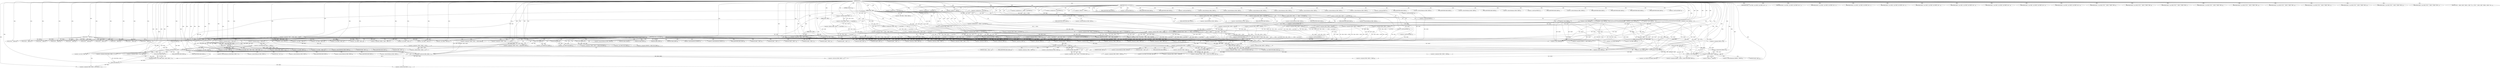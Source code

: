 digraph "FUN1" {  
"8" [label = <(METHOD,FUN1)<SUB>1</SUB>> ]
"541" [label = <(METHOD_RETURN,int)<SUB>1</SUB>> ]
"9" [label = <(PARAM,VAR1 *VAR2)<SUB>1</SUB>> ]
"10" [label = <(PARAM,VAR3 *VAR4)<SUB>1</SUB>> ]
"11" [label = <(PARAM,VAR5 *VAR6)<SUB>2</SUB>> ]
"14" [label = <(&lt;operator&gt;.assignment,*VAR8 = (VAR7 *)VAR2)<SUB>4</SUB>> ]
"20" [label = <(&lt;operator&gt;.assignment,VAR9 = ((VAR4-&gt;VAR10 - 1) / sizeof(VAR11) + 1) ...)<SUB>5</SUB>> ]
"36" [label = <(&lt;operator&gt;.assignment,*VAR12 = (VAR11 *)VAR4-&gt;VAR13)<SUB>6</SUB>> ]
"44" [label = <(&lt;operator&gt;.assignment,VAR14 = *VAR12++)<SUB>7</SUB>> ]
"52" [label = <(&lt;operator&gt;.assignment,*VAR17 = VAR4-&gt;VAR13 + VAR9)<SUB>10</SUB>> ]
"60" [label = <(FUN2,FUN2(&quot;&quot;, VAR19))<SUB>13</SUB>> ]
"63" [label = <(&lt;operator&gt;.assignment,VAR4-&gt;VAR20 = 0)<SUB>15</SUB>> ]
"220" [label = <(&lt;operator&gt;.assignment,*VAR6 = sizeof(VAR3) + VAR9 + VAR4-&gt;VAR26)<SUB>58</SUB>> ]
"539" [label = <(RETURN,return 0;,return 0;)<SUB>190</SUB>> ]
"69" [label = <(IDENTIFIER,VAR14,switch(VAR14))<SUB>17</SUB>> ]
"232" [label = <(&lt;operator&gt;.notEquals,VAR4-&gt;VAR20 != 0)<SUB>60</SUB>> ]
"241" [label = <(IDENTIFIER,VAR14,switch(VAR14))<SUB>63</SUB>> ]
"540" [label = <(LITERAL,0,return 0;)<SUB>190</SUB>> ]
"16" [label = <(&lt;operator&gt;.cast,(VAR7 *)VAR2)<SUB>4</SUB>> ]
"22" [label = <(&lt;operator&gt;.multiplication,((VAR4-&gt;VAR10 - 1) / sizeof(VAR11) + 1) * sizeo...)<SUB>5</SUB>> ]
"38" [label = <(&lt;operator&gt;.cast,(VAR11 *)VAR4-&gt;VAR13)<SUB>6</SUB>> ]
"54" [label = <(&lt;operator&gt;.addition,VAR4-&gt;VAR13 + VAR9)<SUB>10</SUB>> ]
"72" [label = <(IDENTIFIER,VAR21,{
 case VAR21:
 case VAR22:
 case VAR23:
 case ...)<SUB>18</SUB>> ]
"74" [label = <(IDENTIFIER,VAR22,{
 case VAR21:
 case VAR22:
 case VAR23:
 case ...)<SUB>19</SUB>> ]
"76" [label = <(IDENTIFIER,VAR23,{
 case VAR21:
 case VAR22:
 case VAR23:
 case ...)<SUB>20</SUB>> ]
"78" [label = <(IDENTIFIER,VAR24,{
 case VAR21:
 case VAR22:
 case VAR23:
 case ...)<SUB>21</SUB>> ]
"80" [label = <(IDENTIFIER,VAR25,{
 case VAR21:
 case VAR22:
 case VAR23:
 case ...)<SUB>22</SUB>> ]
"95" [label = <(&lt;operator&gt;.assignment,VAR4-&gt;VAR26 = sizeof(VAR27))<SUB>25</SUB>> ]
"103" [label = <(IDENTIFIER,VAR29,{
 case VAR21:
 case VAR22:
 case VAR23:
 case ...)<SUB>28</SUB>> ]
"120" [label = <(&lt;operator&gt;.assignment,VAR4-&gt;VAR26 = 2 * sizeof(VAR27))<SUB>31</SUB>> ]
"130" [label = <(IDENTIFIER,VAR30,{
 case VAR21:
 case VAR22:
 case VAR23:
 case ...)<SUB>33</SUB>> ]
"147" [label = <(&lt;operator&gt;.assignment,VAR4-&gt;VAR26 = 2 * sizeof(VAR11))<SUB>36</SUB>> ]
"157" [label = <(IDENTIFIER,VAR31,{
 case VAR21:
 case VAR22:
 case VAR23:
 case ...)<SUB>39</SUB>> ]
"172" [label = <(&lt;operator&gt;.assignment,VAR4-&gt;VAR26 = sizeof(VAR11))<SUB>42</SUB>> ]
"180" [label = <(IDENTIFIER,VAR32,{
 case VAR21:
 case VAR22:
 case VAR23:
 case ...)<SUB>45</SUB>> ]
"183" [label = <(IDENTIFIER,VAR33,{
 case VAR21:
 case VAR22:
 case VAR23:
 case ...)<SUB>48</SUB>> ]
"202" [label = <(&lt;operator&gt;.assignment,VAR4-&gt;VAR26 = (2 + VAR34) * sizeof(VAR35))<SUB>51</SUB>> ]
"214" [label = <(&lt;operator&gt;.assignment,VAR4-&gt;VAR20 = -VAR28)<SUB>55</SUB>> ]
"223" [label = <(&lt;operator&gt;.addition,sizeof(VAR3) + VAR9 + VAR4-&gt;VAR26)<SUB>58</SUB>> ]
"238" [label = <(RETURN,return 0;,return 0;)<SUB>61</SUB>> ]
"244" [label = <(IDENTIFIER,VAR21,{
 case VAR21:
	FUN2(&quot;&quot;, VAR19);
 *(VAR35 *)VAR...)<SUB>64</SUB>> ]
"245" [label = <(FUN2,FUN2(&quot;&quot;, VAR19))<SUB>65</SUB>> ]
"248" [label = <(&lt;operator&gt;.assignment,*(VAR35 *)VAR17 = (VAR35)VAR34)<SUB>66</SUB>> ]
"258" [label = <(IDENTIFIER,VAR29,{
 case VAR21:
	FUN2(&quot;&quot;, VAR19);
 *(VAR35 *)VAR...)<SUB>69</SUB>> ]
"259" [label = <(FUN2,FUN2(&quot;&quot;, VAR19))<SUB>70</SUB>> ]
"262" [label = <(&lt;operator&gt;.assignment,*(VAR27 *)VAR17 = -1500)<SUB>71</SUB>> ]
"269" [label = <(&lt;operator&gt;.assignment,*((VAR27 *)VAR17 + 1) = 1500)<SUB>72</SUB>> ]
"279" [label = <(IDENTIFIER,VAR24,{
 case VAR21:
	FUN2(&quot;&quot;, VAR19);
 *(VAR35 *)VAR...)<SUB>76</SUB>> ]
"280" [label = <(FUN2,FUN2(&quot;&quot;, VAR19))<SUB>77</SUB>> ]
"283" [label = <(&lt;operator&gt;.assignment,VAR15 = *VAR12)<SUB>78</SUB>> ]
"299" [label = <(&lt;operator&gt;.assignment,*(VAR27 *)VAR17 = (VAR27)FUN3(VAR8, VAR15))<SUB>94</SUB>> ]
"311" [label = <(IDENTIFIER,VAR31,{
 case VAR21:
	FUN2(&quot;&quot;, VAR19);
 *(VAR35 *)VAR...)<SUB>98</SUB>> ]
"312" [label = <(FUN2,FUN2(&quot;&quot;, VAR19))<SUB>99</SUB>> ]
"315" [label = <(&lt;operator&gt;.assignment,VAR15 = *VAR12)<SUB>100</SUB>> ]
"331" [label = <(&lt;operator&gt;.assignment,*(VAR11 *)VAR17 = FUN4(VAR8, VAR15))<SUB>119</SUB>> ]
"341" [label = <(IDENTIFIER,VAR30,{
 case VAR21:
	FUN2(&quot;&quot;, VAR19);
 *(VAR35 *)VAR...)<SUB>123</SUB>> ]
"342" [label = <(FUN2,FUN2(&quot;&quot;, VAR19))<SUB>124</SUB>> ]
"345" [label = <(&lt;operator&gt;.assignment,VAR15 = *VAR12)<SUB>125</SUB>> ]
"361" [label = <(FUN5,FUN5(VAR8, VAR15, (VAR5 *)VAR17,
 ((VAR5 *)VAR1...)<SUB>141</SUB>> ]
"374" [label = <(IDENTIFIER,VAR25,{
 case VAR21:
	FUN2(&quot;&quot;, VAR19);
 *(VAR35 *)VAR...)<SUB>145</SUB>> ]
"375" [label = <(FUN2,FUN2(&quot;&quot;, VAR19))<SUB>146</SUB>> ]
"378" [label = <(&lt;operator&gt;.assignment,VAR15 = *VAR12)<SUB>147</SUB>> ]
"382" [label = <(&lt;operator&gt;.assignment,*(VAR35 *)VAR17 = (VAR35)FUN6(VAR8, VAR15))<SUB>148</SUB>> ]
"394" [label = <(IDENTIFIER,VAR22,{
 case VAR21:
	FUN2(&quot;&quot;, VAR19);
 *(VAR35 *)VAR...)<SUB>151</SUB>> ]
"395" [label = <(FUN2,FUN2(&quot;&quot;, VAR19))<SUB>152</SUB>> ]
"398" [label = <(&lt;operator&gt;.assignment,*(VAR35 *)VAR17 = (VAR35)FUN7(VAR8))<SUB>153</SUB>> ]
"409" [label = <(IDENTIFIER,VAR23,{
 case VAR21:
	FUN2(&quot;&quot;, VAR19);
 *(VAR35 *)VAR...)<SUB>156</SUB>> ]
"410" [label = <(FUN2,FUN2(&quot;&quot;, VAR19))<SUB>157</SUB>> ]
"413" [label = <(&lt;operator&gt;.assignment,*(VAR35 *)VAR17 = (VAR35)FUN8(VAR8))<SUB>158</SUB>> ]
"424" [label = <(IDENTIFIER,VAR32,{
 case VAR21:
	FUN2(&quot;&quot;, VAR19);
 *(VAR35 *)VAR...)<SUB>161</SUB>> ]
"425" [label = <(FUN2,FUN2(&quot;&quot;, VAR19))<SUB>162</SUB>> ]
"428" [label = <(&lt;operator&gt;.assignment,VAR15 = *VAR12)<SUB>163</SUB>> ]
"432" [label = <(FUN2,FUN2(&quot;&quot;, VAR15))<SUB>164</SUB>> ]
"448" [label = <(&lt;operator&gt;.assignment,VAR16 = (char *)VAR17)<SUB>169</SUB>> ]
"453" [label = <(FUN9,FUN9(VAR16, FUN10(VAR8, VAR15), VAR4-&gt;VAR26 - 1))<SUB>170</SUB>> ]
"463" [label = <(&lt;operator&gt;.assignment,VAR16[VAR4-&gt;VAR26 - 1] = 0)<SUB>171</SUB>> ]
"472" [label = <(&lt;operator&gt;.assignment,VAR4-&gt;VAR26 = strlen(VAR16) + 1)<SUB>172</SUB>> ]
"482" [label = <(IDENTIFIER,VAR33,{
 case VAR21:
	FUN2(&quot;&quot;, VAR19);
 *(VAR35 *)VAR...)<SUB>175</SUB>> ]
"483" [label = <(BLOCK,{
	FUN2(&quot;&quot;, VAR19);
 VAR27 *VAR36 = (VAR27 *)VA...,{
	FUN2(&quot;&quot;, VAR19);
 VAR27 *VAR36 = (VAR27 *)VA...)<SUB>175</SUB>> ]
"532" [label = <(&lt;operator&gt;.assignment,VAR4-&gt;VAR20 = -VAR28)<SUB>186</SUB>> ]
"23" [label = <(&lt;operator&gt;.addition,(VAR4-&gt;VAR10 - 1) / sizeof(VAR11) + 1)<SUB>5</SUB>> ]
"33" [label = <(&lt;operator&gt;.sizeOf,sizeof(VAR11))<SUB>5</SUB>> ]
"47" [label = <(&lt;operator&gt;.postIncrement,VAR12++)<SUB>7</SUB>> ]
"82" [label = <(&lt;operator&gt;.lessThan,VAR4-&gt;VAR26 &lt; sizeof(VAR27))<SUB>23</SUB>> ]
"105" [label = <(&lt;operator&gt;.lessThan,VAR4-&gt;VAR26 &lt; 2 * sizeof(VAR27))<SUB>29</SUB>> ]
"132" [label = <(&lt;operator&gt;.lessThan,VAR4-&gt;VAR26 &lt; 2 * sizeof(VAR11))<SUB>34</SUB>> ]
"159" [label = <(&lt;operator&gt;.lessThan,VAR4-&gt;VAR26 &lt; sizeof(VAR11))<SUB>40</SUB>> ]
"185" [label = <(&lt;operator&gt;.lessThan,VAR4-&gt;VAR26 &lt; (2 + VAR34) * sizeof(VAR35))<SUB>49</SUB>> ]
"224" [label = <(&lt;operator&gt;.addition,sizeof(VAR3) + VAR9)<SUB>58</SUB>> ]
"239" [label = <(LITERAL,0,return 0;)<SUB>61</SUB>> ]
"288" [label = <(&lt;operator&gt;.greaterEqualsThan,VAR15 &gt;= VAR34)<SUB>80</SUB>> ]
"320" [label = <(&lt;operator&gt;.greaterEqualsThan,VAR15 &gt;= VAR34)<SUB>102</SUB>> ]
"350" [label = <(&lt;operator&gt;.greaterEqualsThan,VAR15 &gt;= VAR34)<SUB>127</SUB>> ]
"436" [label = <(&lt;operator&gt;.greaterEqualsThan,VAR15 &gt;= FUN8(VAR8))<SUB>165</SUB>> ]
"484" [label = <(FUN2,FUN2(&quot;&quot;, VAR19))<SUB>176</SUB>> ]
"488" [label = <(&lt;operator&gt;.assignment,*VAR36 = (VAR27 *)VAR17)<SUB>177</SUB>> ]
"493" [label = <(&lt;operator&gt;.assignment,VAR36[0] = (VAR27)FUN7(VAR8))<SUB>178</SUB>> ]
"501" [label = <(&lt;operator&gt;.assignment,VAR36[1] = (VAR27)VAR34)<SUB>179</SUB>> ]
"24" [label = <(&lt;operator&gt;.division,(VAR4-&gt;VAR10 - 1) / sizeof(VAR11))<SUB>5</SUB>> ]
"89" [label = <(&lt;operator&gt;.assignment,VAR4-&gt;VAR20 = -VAR28)<SUB>24</SUB>> ]
"99" [label = <(&lt;operator&gt;.sizeOf,sizeof(VAR27))<SUB>25</SUB>> ]
"114" [label = <(&lt;operator&gt;.assignment,VAR4-&gt;VAR20 = -VAR28)<SUB>30</SUB>> ]
"124" [label = <(&lt;operator&gt;.multiplication,2 * sizeof(VAR27))<SUB>31</SUB>> ]
"141" [label = <(&lt;operator&gt;.assignment,VAR4-&gt;VAR20 = -VAR28)<SUB>35</SUB>> ]
"151" [label = <(&lt;operator&gt;.multiplication,2 * sizeof(VAR11))<SUB>36</SUB>> ]
"166" [label = <(&lt;operator&gt;.assignment,VAR4-&gt;VAR20 = -VAR28)<SUB>41</SUB>> ]
"176" [label = <(&lt;operator&gt;.sizeOf,sizeof(VAR11))<SUB>42</SUB>> ]
"196" [label = <(&lt;operator&gt;.assignment,VAR4-&gt;VAR20 = -VAR28)<SUB>50</SUB>> ]
"206" [label = <(&lt;operator&gt;.multiplication,(2 + VAR34) * sizeof(VAR35))<SUB>51</SUB>> ]
"218" [label = <(&lt;operator&gt;.minus,-VAR28)<SUB>55</SUB>> ]
"225" [label = <(&lt;operator&gt;.sizeOf,sizeof(VAR3))<SUB>58</SUB>> ]
"253" [label = <(&lt;operator&gt;.cast,(VAR35)VAR34)<SUB>66</SUB>> ]
"267" [label = <(&lt;operator&gt;.minus,-1500)<SUB>71</SUB>> ]
"292" [label = <(&lt;operator&gt;.assignment,VAR4-&gt;VAR20 = -VAR28)<SUB>83</SUB>> ]
"304" [label = <(&lt;operator&gt;.cast,(VAR27)FUN3(VAR8, VAR15))<SUB>94</SUB>> ]
"324" [label = <(&lt;operator&gt;.assignment,VAR4-&gt;VAR20 = -VAR28)<SUB>104</SUB>> ]
"336" [label = <(FUN4,FUN4(VAR8, VAR15))<SUB>119</SUB>> ]
"354" [label = <(&lt;operator&gt;.assignment,VAR4-&gt;VAR20 = -VAR28)<SUB>130</SUB>> ]
"364" [label = <(&lt;operator&gt;.cast,(VAR5 *)VAR17)<SUB>141</SUB>> ]
"367" [label = <(&lt;operator&gt;.addition,(VAR5 *)VAR17 + 1)<SUB>142</SUB>> ]
"387" [label = <(&lt;operator&gt;.cast,(VAR35)FUN6(VAR8, VAR15))<SUB>148</SUB>> ]
"403" [label = <(&lt;operator&gt;.cast,(VAR35)FUN7(VAR8))<SUB>153</SUB>> ]
"418" [label = <(&lt;operator&gt;.cast,(VAR35)FUN8(VAR8))<SUB>158</SUB>> ]
"441" [label = <(&lt;operator&gt;.assignment,VAR4-&gt;VAR20 = -VAR28)<SUB>166</SUB>> ]
"450" [label = <(&lt;operator&gt;.cast,(char *)VAR17)<SUB>169</SUB>> ]
"455" [label = <(FUN10,FUN10(VAR8, VAR15))<SUB>170</SUB>> ]
"458" [label = <(&lt;operator&gt;.subtraction,VAR4-&gt;VAR26 - 1)<SUB>170</SUB>> ]
"476" [label = <(&lt;operator&gt;.addition,strlen(VAR16) + 1)<SUB>172</SUB>> ]
"513" [label = <(&lt;operator&gt;.lessThan,VAR18 &lt; VAR34)<SUB>180</SUB>> ]
"516" [label = <(&lt;operator&gt;.postIncrement,VAR18++)<SUB>180</SUB>> ]
"536" [label = <(&lt;operator&gt;.minus,-VAR28)<SUB>186</SUB>> ]
"25" [label = <(&lt;operator&gt;.subtraction,VAR4-&gt;VAR10 - 1)<SUB>5</SUB>> ]
"109" [label = <(&lt;operator&gt;.multiplication,2 * sizeof(VAR27))<SUB>29</SUB>> ]
"126" [label = <(&lt;operator&gt;.sizeOf,sizeof(VAR27))<SUB>31</SUB>> ]
"136" [label = <(&lt;operator&gt;.multiplication,2 * sizeof(VAR11))<SUB>34</SUB>> ]
"153" [label = <(&lt;operator&gt;.sizeOf,sizeof(VAR11))<SUB>36</SUB>> ]
"189" [label = <(&lt;operator&gt;.multiplication,(2 + VAR34) * sizeof(VAR35))<SUB>49</SUB>> ]
"207" [label = <(&lt;operator&gt;.addition,2 + VAR34)<SUB>51</SUB>> ]
"210" [label = <(&lt;operator&gt;.sizeOf,sizeof(VAR35))<SUB>51</SUB>> ]
"250" [label = <(&lt;operator&gt;.cast,(VAR35 *)VAR17)<SUB>66</SUB>> ]
"264" [label = <(&lt;operator&gt;.cast,(VAR27 *)VAR17)<SUB>71</SUB>> ]
"271" [label = <(&lt;operator&gt;.addition,(VAR27 *)VAR17 + 1)<SUB>72</SUB>> ]
"301" [label = <(&lt;operator&gt;.cast,(VAR27 *)VAR17)<SUB>94</SUB>> ]
"306" [label = <(FUN3,FUN3(VAR8, VAR15))<SUB>94</SUB>> ]
"333" [label = <(&lt;operator&gt;.cast,(VAR11 *)VAR17)<SUB>119</SUB>> ]
"368" [label = <(&lt;operator&gt;.cast,(VAR5 *)VAR17)<SUB>142</SUB>> ]
"384" [label = <(&lt;operator&gt;.cast,(VAR35 *)VAR17)<SUB>148</SUB>> ]
"389" [label = <(FUN6,FUN6(VAR8, VAR15))<SUB>148</SUB>> ]
"400" [label = <(&lt;operator&gt;.cast,(VAR35 *)VAR17)<SUB>153</SUB>> ]
"405" [label = <(FUN7,FUN7(VAR8))<SUB>153</SUB>> ]
"415" [label = <(&lt;operator&gt;.cast,(VAR35 *)VAR17)<SUB>158</SUB>> ]
"420" [label = <(FUN8,FUN8(VAR8))<SUB>158</SUB>> ]
"438" [label = <(FUN8,FUN8(VAR8))<SUB>165</SUB>> ]
"466" [label = <(&lt;operator&gt;.subtraction,VAR4-&gt;VAR26 - 1)<SUB>171</SUB>> ]
"477" [label = <(strlen,strlen(VAR16))<SUB>172</SUB>> ]
"490" [label = <(&lt;operator&gt;.cast,(VAR27 *)VAR17)<SUB>177</SUB>> ]
"497" [label = <(&lt;operator&gt;.cast,(VAR27)FUN7(VAR8))<SUB>178</SUB>> ]
"505" [label = <(&lt;operator&gt;.cast,(VAR27)VAR34)<SUB>179</SUB>> ]
"510" [label = <(&lt;operator&gt;.assignment,VAR18 = 0)<SUB>180</SUB>> ]
"519" [label = <(&lt;operator&gt;.assignment,VAR36[2 + VAR18] = (VAR27)FUN3(VAR8, VAR18))<SUB>181</SUB>> ]
"93" [label = <(&lt;operator&gt;.minus,-VAR28)<SUB>24</SUB>> ]
"118" [label = <(&lt;operator&gt;.minus,-VAR28)<SUB>30</SUB>> ]
"145" [label = <(&lt;operator&gt;.minus,-VAR28)<SUB>35</SUB>> ]
"170" [label = <(&lt;operator&gt;.minus,-VAR28)<SUB>41</SUB>> ]
"190" [label = <(&lt;operator&gt;.addition,2 + VAR34)<SUB>49</SUB>> ]
"200" [label = <(&lt;operator&gt;.minus,-VAR28)<SUB>50</SUB>> ]
"272" [label = <(&lt;operator&gt;.cast,(VAR27 *)VAR17)<SUB>72</SUB>> ]
"296" [label = <(&lt;operator&gt;.minus,-VAR28)<SUB>83</SUB>> ]
"328" [label = <(&lt;operator&gt;.minus,-VAR28)<SUB>104</SUB>> ]
"358" [label = <(&lt;operator&gt;.minus,-VAR28)<SUB>130</SUB>> ]
"445" [label = <(&lt;operator&gt;.minus,-VAR28)<SUB>166</SUB>> ]
"499" [label = <(FUN7,FUN7(VAR8))<SUB>178</SUB>> ]
"525" [label = <(&lt;operator&gt;.cast,(VAR27)FUN3(VAR8, VAR18))<SUB>181</SUB>> ]
"522" [label = <(&lt;operator&gt;.addition,2 + VAR18)<SUB>181</SUB>> ]
"527" [label = <(FUN3,FUN3(VAR8, VAR18))<SUB>181</SUB>> ]
"96" [label = <(&lt;operator&gt;.indirectFieldAccess,VAR4-&gt;VAR26)<SUB>25</SUB>> ]
"121" [label = <(&lt;operator&gt;.indirectFieldAccess,VAR4-&gt;VAR26)<SUB>31</SUB>> ]
"148" [label = <(&lt;operator&gt;.indirectFieldAccess,VAR4-&gt;VAR26)<SUB>36</SUB>> ]
"173" [label = <(&lt;operator&gt;.indirectFieldAccess,VAR4-&gt;VAR26)<SUB>42</SUB>> ]
"203" [label = <(&lt;operator&gt;.indirectFieldAccess,VAR4-&gt;VAR26)<SUB>51</SUB>> ]
"215" [label = <(&lt;operator&gt;.indirectFieldAccess,VAR4-&gt;VAR20)<SUB>55</SUB>> ]
"249" [label = <(&lt;operator&gt;.indirection,*(VAR35 *)VAR17)<SUB>66</SUB>> ]
"263" [label = <(&lt;operator&gt;.indirection,*(VAR27 *)VAR17)<SUB>71</SUB>> ]
"270" [label = <(&lt;operator&gt;.indirection,*((VAR27 *)VAR17 + 1))<SUB>72</SUB>> ]
"285" [label = <(&lt;operator&gt;.indirection,*VAR12)<SUB>78</SUB>> ]
"300" [label = <(&lt;operator&gt;.indirection,*(VAR27 *)VAR17)<SUB>94</SUB>> ]
"317" [label = <(&lt;operator&gt;.indirection,*VAR12)<SUB>100</SUB>> ]
"332" [label = <(&lt;operator&gt;.indirection,*(VAR11 *)VAR17)<SUB>119</SUB>> ]
"347" [label = <(&lt;operator&gt;.indirection,*VAR12)<SUB>125</SUB>> ]
"380" [label = <(&lt;operator&gt;.indirection,*VAR12)<SUB>147</SUB>> ]
"383" [label = <(&lt;operator&gt;.indirection,*(VAR35 *)VAR17)<SUB>148</SUB>> ]
"399" [label = <(&lt;operator&gt;.indirection,*(VAR35 *)VAR17)<SUB>153</SUB>> ]
"414" [label = <(&lt;operator&gt;.indirection,*(VAR35 *)VAR17)<SUB>158</SUB>> ]
"430" [label = <(&lt;operator&gt;.indirection,*VAR12)<SUB>163</SUB>> ]
"464" [label = <(&lt;operator&gt;.indirectIndexAccess,VAR16[VAR4-&gt;VAR26 - 1])<SUB>171</SUB>> ]
"473" [label = <(&lt;operator&gt;.indirectFieldAccess,VAR4-&gt;VAR26)<SUB>172</SUB>> ]
"533" [label = <(&lt;operator&gt;.indirectFieldAccess,VAR4-&gt;VAR20)<SUB>186</SUB>> ]
"83" [label = <(&lt;operator&gt;.indirectFieldAccess,VAR4-&gt;VAR26)<SUB>23</SUB>> ]
"86" [label = <(&lt;operator&gt;.sizeOf,sizeof(VAR27))<SUB>23</SUB>> ]
"98" [label = <(FIELD_IDENTIFIER,VAR26,VAR26)<SUB>25</SUB>> ]
"106" [label = <(&lt;operator&gt;.indirectFieldAccess,VAR4-&gt;VAR26)<SUB>29</SUB>> ]
"123" [label = <(FIELD_IDENTIFIER,VAR26,VAR26)<SUB>31</SUB>> ]
"133" [label = <(&lt;operator&gt;.indirectFieldAccess,VAR4-&gt;VAR26)<SUB>34</SUB>> ]
"150" [label = <(FIELD_IDENTIFIER,VAR26,VAR26)<SUB>36</SUB>> ]
"160" [label = <(&lt;operator&gt;.indirectFieldAccess,VAR4-&gt;VAR26)<SUB>40</SUB>> ]
"163" [label = <(&lt;operator&gt;.sizeOf,sizeof(VAR11))<SUB>40</SUB>> ]
"175" [label = <(FIELD_IDENTIFIER,VAR26,VAR26)<SUB>42</SUB>> ]
"186" [label = <(&lt;operator&gt;.indirectFieldAccess,VAR4-&gt;VAR26)<SUB>49</SUB>> ]
"205" [label = <(FIELD_IDENTIFIER,VAR26,VAR26)<SUB>51</SUB>> ]
"217" [label = <(FIELD_IDENTIFIER,VAR20,VAR20)<SUB>55</SUB>> ]
"254" [label = <(UNKNOWN,VAR35,VAR35)<SUB>66</SUB>> ]
"305" [label = <(UNKNOWN,VAR27,VAR27)<SUB>94</SUB>> ]
"365" [label = <(UNKNOWN,VAR5 *,VAR5 *)<SUB>141</SUB>> ]
"388" [label = <(UNKNOWN,VAR35,VAR35)<SUB>148</SUB>> ]
"404" [label = <(UNKNOWN,VAR35,VAR35)<SUB>153</SUB>> ]
"419" [label = <(UNKNOWN,VAR35,VAR35)<SUB>158</SUB>> ]
"451" [label = <(UNKNOWN,char *,char *)<SUB>169</SUB>> ]
"459" [label = <(&lt;operator&gt;.indirectFieldAccess,VAR4-&gt;VAR26)<SUB>170</SUB>> ]
"475" [label = <(FIELD_IDENTIFIER,VAR26,VAR26)<SUB>172</SUB>> ]
"494" [label = <(&lt;operator&gt;.indirectIndexAccess,VAR36[0])<SUB>178</SUB>> ]
"502" [label = <(&lt;operator&gt;.indirectIndexAccess,VAR36[1])<SUB>179</SUB>> ]
"535" [label = <(FIELD_IDENTIFIER,VAR20,VAR20)<SUB>186</SUB>> ]
"85" [label = <(FIELD_IDENTIFIER,VAR26,VAR26)<SUB>23</SUB>> ]
"90" [label = <(&lt;operator&gt;.indirectFieldAccess,VAR4-&gt;VAR20)<SUB>24</SUB>> ]
"108" [label = <(FIELD_IDENTIFIER,VAR26,VAR26)<SUB>29</SUB>> ]
"111" [label = <(&lt;operator&gt;.sizeOf,sizeof(VAR27))<SUB>29</SUB>> ]
"115" [label = <(&lt;operator&gt;.indirectFieldAccess,VAR4-&gt;VAR20)<SUB>30</SUB>> ]
"135" [label = <(FIELD_IDENTIFIER,VAR26,VAR26)<SUB>34</SUB>> ]
"138" [label = <(&lt;operator&gt;.sizeOf,sizeof(VAR11))<SUB>34</SUB>> ]
"142" [label = <(&lt;operator&gt;.indirectFieldAccess,VAR4-&gt;VAR20)<SUB>35</SUB>> ]
"162" [label = <(FIELD_IDENTIFIER,VAR26,VAR26)<SUB>40</SUB>> ]
"167" [label = <(&lt;operator&gt;.indirectFieldAccess,VAR4-&gt;VAR20)<SUB>41</SUB>> ]
"188" [label = <(FIELD_IDENTIFIER,VAR26,VAR26)<SUB>49</SUB>> ]
"193" [label = <(&lt;operator&gt;.sizeOf,sizeof(VAR35))<SUB>49</SUB>> ]
"197" [label = <(&lt;operator&gt;.indirectFieldAccess,VAR4-&gt;VAR20)<SUB>50</SUB>> ]
"251" [label = <(UNKNOWN,VAR35 *,VAR35 *)<SUB>66</SUB>> ]
"265" [label = <(UNKNOWN,VAR27 *,VAR27 *)<SUB>71</SUB>> ]
"293" [label = <(&lt;operator&gt;.indirectFieldAccess,VAR4-&gt;VAR20)<SUB>83</SUB>> ]
"302" [label = <(UNKNOWN,VAR27 *,VAR27 *)<SUB>94</SUB>> ]
"325" [label = <(&lt;operator&gt;.indirectFieldAccess,VAR4-&gt;VAR20)<SUB>104</SUB>> ]
"334" [label = <(UNKNOWN,VAR11 *,VAR11 *)<SUB>119</SUB>> ]
"355" [label = <(&lt;operator&gt;.indirectFieldAccess,VAR4-&gt;VAR20)<SUB>130</SUB>> ]
"369" [label = <(UNKNOWN,VAR5 *,VAR5 *)<SUB>142</SUB>> ]
"385" [label = <(UNKNOWN,VAR35 *,VAR35 *)<SUB>148</SUB>> ]
"401" [label = <(UNKNOWN,VAR35 *,VAR35 *)<SUB>153</SUB>> ]
"416" [label = <(UNKNOWN,VAR35 *,VAR35 *)<SUB>158</SUB>> ]
"442" [label = <(&lt;operator&gt;.indirectFieldAccess,VAR4-&gt;VAR20)<SUB>166</SUB>> ]
"461" [label = <(FIELD_IDENTIFIER,VAR26,VAR26)<SUB>170</SUB>> ]
"467" [label = <(&lt;operator&gt;.indirectFieldAccess,VAR4-&gt;VAR26)<SUB>171</SUB>> ]
"491" [label = <(UNKNOWN,VAR27 *,VAR27 *)<SUB>177</SUB>> ]
"498" [label = <(UNKNOWN,VAR27,VAR27)<SUB>178</SUB>> ]
"506" [label = <(UNKNOWN,VAR27,VAR27)<SUB>179</SUB>> ]
"92" [label = <(FIELD_IDENTIFIER,VAR20,VAR20)<SUB>24</SUB>> ]
"117" [label = <(FIELD_IDENTIFIER,VAR20,VAR20)<SUB>30</SUB>> ]
"144" [label = <(FIELD_IDENTIFIER,VAR20,VAR20)<SUB>35</SUB>> ]
"169" [label = <(FIELD_IDENTIFIER,VAR20,VAR20)<SUB>41</SUB>> ]
"199" [label = <(FIELD_IDENTIFIER,VAR20,VAR20)<SUB>50</SUB>> ]
"273" [label = <(UNKNOWN,VAR27 *,VAR27 *)<SUB>72</SUB>> ]
"295" [label = <(FIELD_IDENTIFIER,VAR20,VAR20)<SUB>83</SUB>> ]
"327" [label = <(FIELD_IDENTIFIER,VAR20,VAR20)<SUB>104</SUB>> ]
"357" [label = <(FIELD_IDENTIFIER,VAR20,VAR20)<SUB>130</SUB>> ]
"444" [label = <(FIELD_IDENTIFIER,VAR20,VAR20)<SUB>166</SUB>> ]
"469" [label = <(FIELD_IDENTIFIER,VAR26,VAR26)<SUB>171</SUB>> ]
"520" [label = <(&lt;operator&gt;.indirectIndexAccess,VAR36[2 + VAR18])<SUB>181</SUB>> ]
"526" [label = <(UNKNOWN,VAR27,VAR27)<SUB>181</SUB>> ]
  "539" -> "541"  [ label = "DDG: &lt;RET&gt;"] 
  "238" -> "541"  [ label = "DDG: &lt;RET&gt;"] 
  "10" -> "541"  [ label = "DDG: VAR4"] 
  "11" -> "541"  [ label = "DDG: VAR6"] 
  "14" -> "541"  [ label = "DDG: VAR8"] 
  "16" -> "541"  [ label = "DDG: VAR2"] 
  "14" -> "541"  [ label = "DDG: (VAR7 *)VAR2"] 
  "14" -> "541"  [ label = "DDG: *VAR8 = (VAR7 *)VAR2"] 
  "25" -> "541"  [ label = "DDG: VAR4-&gt;VAR10"] 
  "24" -> "541"  [ label = "DDG: VAR4-&gt;VAR10 - 1"] 
  "23" -> "541"  [ label = "DDG: (VAR4-&gt;VAR10 - 1) / sizeof(VAR11)"] 
  "22" -> "541"  [ label = "DDG: (VAR4-&gt;VAR10 - 1) / sizeof(VAR11) + 1"] 
  "33" -> "541"  [ label = "DDG: VAR11"] 
  "20" -> "541"  [ label = "DDG: ((VAR4-&gt;VAR10 - 1) / sizeof(VAR11) + 1) * sizeof(VAR11)"] 
  "20" -> "541"  [ label = "DDG: VAR9 = ((VAR4-&gt;VAR10 - 1) / sizeof(VAR11) + 1) * sizeof(VAR11)"] 
  "36" -> "541"  [ label = "DDG: (VAR11 *)VAR4-&gt;VAR13"] 
  "36" -> "541"  [ label = "DDG: *VAR12 = (VAR11 *)VAR4-&gt;VAR13"] 
  "44" -> "541"  [ label = "DDG: VAR14"] 
  "47" -> "541"  [ label = "DDG: VAR12"] 
  "44" -> "541"  [ label = "DDG: *VAR12++"] 
  "44" -> "541"  [ label = "DDG: VAR14 = *VAR12++"] 
  "52" -> "541"  [ label = "DDG: VAR17"] 
  "54" -> "541"  [ label = "DDG: VAR4-&gt;VAR13"] 
  "52" -> "541"  [ label = "DDG: VAR4-&gt;VAR13 + VAR9"] 
  "52" -> "541"  [ label = "DDG: *VAR17 = VAR4-&gt;VAR13 + VAR9"] 
  "60" -> "541"  [ label = "DDG: VAR19"] 
  "60" -> "541"  [ label = "DDG: FUN2(&quot;&quot;, VAR19)"] 
  "63" -> "541"  [ label = "DDG: VAR4-&gt;VAR20 = 0"] 
  "218" -> "541"  [ label = "DDG: VAR28"] 
  "214" -> "541"  [ label = "DDG: -VAR28"] 
  "214" -> "541"  [ label = "DDG: VAR4-&gt;VAR20 = -VAR28"] 
  "185" -> "541"  [ label = "DDG: VAR4-&gt;VAR26 &lt; (2 + VAR34) * sizeof(VAR35)"] 
  "200" -> "541"  [ label = "DDG: VAR28"] 
  "196" -> "541"  [ label = "DDG: -VAR28"] 
  "196" -> "541"  [ label = "DDG: VAR4-&gt;VAR20 = -VAR28"] 
  "207" -> "541"  [ label = "DDG: VAR34"] 
  "206" -> "541"  [ label = "DDG: 2 + VAR34"] 
  "210" -> "541"  [ label = "DDG: VAR35"] 
  "202" -> "541"  [ label = "DDG: (2 + VAR34) * sizeof(VAR35)"] 
  "202" -> "541"  [ label = "DDG: VAR4-&gt;VAR26 = (2 + VAR34) * sizeof(VAR35)"] 
  "159" -> "541"  [ label = "DDG: VAR4-&gt;VAR26 &lt; sizeof(VAR11)"] 
  "170" -> "541"  [ label = "DDG: VAR28"] 
  "166" -> "541"  [ label = "DDG: -VAR28"] 
  "166" -> "541"  [ label = "DDG: VAR4-&gt;VAR20 = -VAR28"] 
  "176" -> "541"  [ label = "DDG: VAR11"] 
  "172" -> "541"  [ label = "DDG: VAR4-&gt;VAR26 = sizeof(VAR11)"] 
  "132" -> "541"  [ label = "DDG: VAR4-&gt;VAR26 &lt; 2 * sizeof(VAR11)"] 
  "145" -> "541"  [ label = "DDG: VAR28"] 
  "141" -> "541"  [ label = "DDG: -VAR28"] 
  "141" -> "541"  [ label = "DDG: VAR4-&gt;VAR20 = -VAR28"] 
  "153" -> "541"  [ label = "DDG: VAR11"] 
  "147" -> "541"  [ label = "DDG: 2 * sizeof(VAR11)"] 
  "147" -> "541"  [ label = "DDG: VAR4-&gt;VAR26 = 2 * sizeof(VAR11)"] 
  "105" -> "541"  [ label = "DDG: VAR4-&gt;VAR26 &lt; 2 * sizeof(VAR27)"] 
  "118" -> "541"  [ label = "DDG: VAR28"] 
  "114" -> "541"  [ label = "DDG: -VAR28"] 
  "114" -> "541"  [ label = "DDG: VAR4-&gt;VAR20 = -VAR28"] 
  "126" -> "541"  [ label = "DDG: VAR27"] 
  "120" -> "541"  [ label = "DDG: 2 * sizeof(VAR27)"] 
  "120" -> "541"  [ label = "DDG: VAR4-&gt;VAR26 = 2 * sizeof(VAR27)"] 
  "82" -> "541"  [ label = "DDG: VAR4-&gt;VAR26 &lt; sizeof(VAR27)"] 
  "93" -> "541"  [ label = "DDG: VAR28"] 
  "89" -> "541"  [ label = "DDG: -VAR28"] 
  "89" -> "541"  [ label = "DDG: VAR4-&gt;VAR20 = -VAR28"] 
  "99" -> "541"  [ label = "DDG: VAR27"] 
  "95" -> "541"  [ label = "DDG: VAR4-&gt;VAR26 = sizeof(VAR27)"] 
  "220" -> "541"  [ label = "DDG: *VAR6"] 
  "224" -> "541"  [ label = "DDG: VAR9"] 
  "223" -> "541"  [ label = "DDG: sizeof(VAR3) + VAR9"] 
  "223" -> "541"  [ label = "DDG: VAR4-&gt;VAR26"] 
  "220" -> "541"  [ label = "DDG: sizeof(VAR3) + VAR9 + VAR4-&gt;VAR26"] 
  "220" -> "541"  [ label = "DDG: *VAR6 = sizeof(VAR3) + VAR9 + VAR4-&gt;VAR26"] 
  "232" -> "541"  [ label = "DDG: VAR4-&gt;VAR20"] 
  "232" -> "541"  [ label = "DDG: VAR4-&gt;VAR20 != 0"] 
  "225" -> "541"  [ label = "DDG: VAR3"] 
  "8" -> "9"  [ label = "DDG: "] 
  "8" -> "10"  [ label = "DDG: "] 
  "8" -> "11"  [ label = "DDG: "] 
  "9" -> "14"  [ label = "DDG: VAR2"] 
  "8" -> "14"  [ label = "DDG: "] 
  "22" -> "20"  [ label = "DDG: (VAR4-&gt;VAR10 - 1) / sizeof(VAR11) + 1"] 
  "10" -> "36"  [ label = "DDG: VAR4"] 
  "10" -> "52"  [ label = "DDG: VAR4"] 
  "20" -> "52"  [ label = "DDG: VAR9"] 
  "8" -> "52"  [ label = "DDG: "] 
  "8" -> "63"  [ label = "DDG: "] 
  "8" -> "220"  [ label = "DDG: "] 
  "20" -> "220"  [ label = "DDG: VAR9"] 
  "10" -> "220"  [ label = "DDG: VAR4"] 
  "202" -> "220"  [ label = "DDG: VAR4-&gt;VAR26"] 
  "172" -> "220"  [ label = "DDG: VAR4-&gt;VAR26"] 
  "147" -> "220"  [ label = "DDG: VAR4-&gt;VAR26"] 
  "120" -> "220"  [ label = "DDG: VAR4-&gt;VAR26"] 
  "95" -> "220"  [ label = "DDG: VAR4-&gt;VAR26"] 
  "540" -> "539"  [ label = "DDG: 0"] 
  "8" -> "539"  [ label = "DDG: "] 
  "8" -> "60"  [ label = "DDG: "] 
  "8" -> "69"  [ label = "DDG: "] 
  "8" -> "241"  [ label = "DDG: "] 
  "8" -> "540"  [ label = "DDG: "] 
  "9" -> "16"  [ label = "DDG: VAR2"] 
  "8" -> "16"  [ label = "DDG: "] 
  "24" -> "22"  [ label = "DDG: VAR4-&gt;VAR10 - 1"] 
  "8" -> "22"  [ label = "DDG: "] 
  "10" -> "38"  [ label = "DDG: VAR4"] 
  "10" -> "54"  [ label = "DDG: VAR4"] 
  "20" -> "54"  [ label = "DDG: VAR9"] 
  "8" -> "54"  [ label = "DDG: "] 
  "8" -> "72"  [ label = "DDG: "] 
  "8" -> "74"  [ label = "DDG: "] 
  "8" -> "76"  [ label = "DDG: "] 
  "8" -> "78"  [ label = "DDG: "] 
  "8" -> "80"  [ label = "DDG: "] 
  "8" -> "103"  [ label = "DDG: "] 
  "124" -> "120"  [ label = "DDG: 2"] 
  "8" -> "130"  [ label = "DDG: "] 
  "151" -> "147"  [ label = "DDG: 2"] 
  "8" -> "157"  [ label = "DDG: "] 
  "8" -> "180"  [ label = "DDG: "] 
  "8" -> "183"  [ label = "DDG: "] 
  "206" -> "202"  [ label = "DDG: 2 + VAR34"] 
  "218" -> "214"  [ label = "DDG: VAR28"] 
  "8" -> "223"  [ label = "DDG: "] 
  "20" -> "223"  [ label = "DDG: VAR9"] 
  "10" -> "223"  [ label = "DDG: VAR4"] 
  "202" -> "223"  [ label = "DDG: VAR4-&gt;VAR26"] 
  "172" -> "223"  [ label = "DDG: VAR4-&gt;VAR26"] 
  "147" -> "223"  [ label = "DDG: VAR4-&gt;VAR26"] 
  "120" -> "223"  [ label = "DDG: VAR4-&gt;VAR26"] 
  "95" -> "223"  [ label = "DDG: VAR4-&gt;VAR26"] 
  "10" -> "232"  [ label = "DDG: VAR4"] 
  "63" -> "232"  [ label = "DDG: VAR4-&gt;VAR20"] 
  "214" -> "232"  [ label = "DDG: VAR4-&gt;VAR20"] 
  "196" -> "232"  [ label = "DDG: VAR4-&gt;VAR20"] 
  "166" -> "232"  [ label = "DDG: VAR4-&gt;VAR20"] 
  "141" -> "232"  [ label = "DDG: VAR4-&gt;VAR20"] 
  "114" -> "232"  [ label = "DDG: VAR4-&gt;VAR20"] 
  "89" -> "232"  [ label = "DDG: VAR4-&gt;VAR20"] 
  "8" -> "232"  [ label = "DDG: "] 
  "239" -> "238"  [ label = "DDG: 0"] 
  "8" -> "238"  [ label = "DDG: "] 
  "8" -> "244"  [ label = "DDG: "] 
  "8" -> "248"  [ label = "DDG: "] 
  "8" -> "258"  [ label = "DDG: "] 
  "267" -> "262"  [ label = "DDG: 1500"] 
  "8" -> "269"  [ label = "DDG: "] 
  "8" -> "279"  [ label = "DDG: "] 
  "306" -> "299"  [ label = "DDG: VAR8"] 
  "306" -> "299"  [ label = "DDG: VAR15"] 
  "8" -> "311"  [ label = "DDG: "] 
  "336" -> "331"  [ label = "DDG: VAR8"] 
  "336" -> "331"  [ label = "DDG: VAR15"] 
  "8" -> "341"  [ label = "DDG: "] 
  "8" -> "374"  [ label = "DDG: "] 
  "389" -> "382"  [ label = "DDG: VAR8"] 
  "389" -> "382"  [ label = "DDG: VAR15"] 
  "8" -> "394"  [ label = "DDG: "] 
  "405" -> "398"  [ label = "DDG: VAR8"] 
  "8" -> "409"  [ label = "DDG: "] 
  "420" -> "413"  [ label = "DDG: VAR8"] 
  "8" -> "424"  [ label = "DDG: "] 
  "52" -> "448"  [ label = "DDG: VAR17"] 
  "8" -> "448"  [ label = "DDG: "] 
  "8" -> "463"  [ label = "DDG: "] 
  "477" -> "472"  [ label = "DDG: VAR16"] 
  "8" -> "472"  [ label = "DDG: "] 
  "8" -> "482"  [ label = "DDG: "] 
  "8" -> "483"  [ label = "DDG: "] 
  "536" -> "532"  [ label = "DDG: VAR28"] 
  "24" -> "23"  [ label = "DDG: VAR4-&gt;VAR10 - 1"] 
  "8" -> "23"  [ label = "DDG: "] 
  "36" -> "47"  [ label = "DDG: VAR12"] 
  "8" -> "47"  [ label = "DDG: "] 
  "8" -> "224"  [ label = "DDG: "] 
  "20" -> "224"  [ label = "DDG: VAR9"] 
  "8" -> "239"  [ label = "DDG: "] 
  "8" -> "245"  [ label = "DDG: "] 
  "60" -> "245"  [ label = "DDG: VAR19"] 
  "8" -> "259"  [ label = "DDG: "] 
  "60" -> "259"  [ label = "DDG: VAR19"] 
  "8" -> "280"  [ label = "DDG: "] 
  "60" -> "280"  [ label = "DDG: VAR19"] 
  "8" -> "312"  [ label = "DDG: "] 
  "60" -> "312"  [ label = "DDG: VAR19"] 
  "8" -> "342"  [ label = "DDG: "] 
  "60" -> "342"  [ label = "DDG: VAR19"] 
  "14" -> "361"  [ label = "DDG: VAR8"] 
  "8" -> "361"  [ label = "DDG: "] 
  "350" -> "361"  [ label = "DDG: VAR15"] 
  "52" -> "361"  [ label = "DDG: VAR17"] 
  "8" -> "375"  [ label = "DDG: "] 
  "60" -> "375"  [ label = "DDG: VAR19"] 
  "8" -> "395"  [ label = "DDG: "] 
  "60" -> "395"  [ label = "DDG: VAR19"] 
  "8" -> "410"  [ label = "DDG: "] 
  "60" -> "410"  [ label = "DDG: VAR19"] 
  "8" -> "425"  [ label = "DDG: "] 
  "60" -> "425"  [ label = "DDG: VAR19"] 
  "8" -> "432"  [ label = "DDG: "] 
  "428" -> "432"  [ label = "DDG: VAR15"] 
  "448" -> "453"  [ label = "DDG: VAR16"] 
  "8" -> "453"  [ label = "DDG: "] 
  "455" -> "453"  [ label = "DDG: VAR8"] 
  "455" -> "453"  [ label = "DDG: VAR15"] 
  "458" -> "453"  [ label = "DDG: VAR4-&gt;VAR26"] 
  "458" -> "453"  [ label = "DDG: 1"] 
  "52" -> "488"  [ label = "DDG: VAR17"] 
  "8" -> "488"  [ label = "DDG: "] 
  "499" -> "493"  [ label = "DDG: VAR8"] 
  "8" -> "501"  [ label = "DDG: "] 
  "25" -> "24"  [ label = "DDG: VAR4-&gt;VAR10"] 
  "25" -> "24"  [ label = "DDG: 1"] 
  "10" -> "82"  [ label = "DDG: VAR4"] 
  "93" -> "89"  [ label = "DDG: VAR28"] 
  "10" -> "105"  [ label = "DDG: VAR4"] 
  "109" -> "105"  [ label = "DDG: 2"] 
  "118" -> "114"  [ label = "DDG: VAR28"] 
  "8" -> "124"  [ label = "DDG: "] 
  "10" -> "132"  [ label = "DDG: VAR4"] 
  "136" -> "132"  [ label = "DDG: 2"] 
  "145" -> "141"  [ label = "DDG: VAR28"] 
  "8" -> "151"  [ label = "DDG: "] 
  "10" -> "159"  [ label = "DDG: VAR4"] 
  "170" -> "166"  [ label = "DDG: VAR28"] 
  "10" -> "185"  [ label = "DDG: VAR4"] 
  "189" -> "185"  [ label = "DDG: 2 + VAR34"] 
  "200" -> "196"  [ label = "DDG: VAR28"] 
  "8" -> "206"  [ label = "DDG: "] 
  "8" -> "218"  [ label = "DDG: "] 
  "8" -> "253"  [ label = "DDG: "] 
  "8" -> "267"  [ label = "DDG: "] 
  "283" -> "288"  [ label = "DDG: VAR15"] 
  "8" -> "288"  [ label = "DDG: "] 
  "296" -> "292"  [ label = "DDG: VAR28"] 
  "306" -> "304"  [ label = "DDG: VAR8"] 
  "306" -> "304"  [ label = "DDG: VAR15"] 
  "315" -> "320"  [ label = "DDG: VAR15"] 
  "8" -> "320"  [ label = "DDG: "] 
  "328" -> "324"  [ label = "DDG: VAR28"] 
  "14" -> "336"  [ label = "DDG: VAR8"] 
  "8" -> "336"  [ label = "DDG: "] 
  "320" -> "336"  [ label = "DDG: VAR15"] 
  "345" -> "350"  [ label = "DDG: VAR15"] 
  "8" -> "350"  [ label = "DDG: "] 
  "358" -> "354"  [ label = "DDG: VAR28"] 
  "52" -> "364"  [ label = "DDG: VAR17"] 
  "8" -> "364"  [ label = "DDG: "] 
  "8" -> "367"  [ label = "DDG: "] 
  "52" -> "367"  [ label = "DDG: VAR17"] 
  "389" -> "387"  [ label = "DDG: VAR8"] 
  "389" -> "387"  [ label = "DDG: VAR15"] 
  "405" -> "403"  [ label = "DDG: VAR8"] 
  "420" -> "418"  [ label = "DDG: VAR8"] 
  "432" -> "436"  [ label = "DDG: VAR15"] 
  "8" -> "436"  [ label = "DDG: "] 
  "438" -> "436"  [ label = "DDG: VAR8"] 
  "445" -> "441"  [ label = "DDG: VAR28"] 
  "52" -> "450"  [ label = "DDG: VAR17"] 
  "8" -> "450"  [ label = "DDG: "] 
  "438" -> "455"  [ label = "DDG: VAR8"] 
  "8" -> "455"  [ label = "DDG: "] 
  "436" -> "455"  [ label = "DDG: VAR15"] 
  "10" -> "458"  [ label = "DDG: VAR4"] 
  "202" -> "458"  [ label = "DDG: VAR4-&gt;VAR26"] 
  "172" -> "458"  [ label = "DDG: VAR4-&gt;VAR26"] 
  "147" -> "458"  [ label = "DDG: VAR4-&gt;VAR26"] 
  "120" -> "458"  [ label = "DDG: VAR4-&gt;VAR26"] 
  "95" -> "458"  [ label = "DDG: VAR4-&gt;VAR26"] 
  "8" -> "458"  [ label = "DDG: "] 
  "477" -> "476"  [ label = "DDG: VAR16"] 
  "8" -> "476"  [ label = "DDG: "] 
  "8" -> "484"  [ label = "DDG: "] 
  "60" -> "484"  [ label = "DDG: VAR19"] 
  "218" -> "536"  [ label = "DDG: VAR28"] 
  "200" -> "536"  [ label = "DDG: VAR28"] 
  "170" -> "536"  [ label = "DDG: VAR28"] 
  "145" -> "536"  [ label = "DDG: VAR28"] 
  "118" -> "536"  [ label = "DDG: VAR28"] 
  "93" -> "536"  [ label = "DDG: VAR28"] 
  "8" -> "536"  [ label = "DDG: "] 
  "10" -> "25"  [ label = "DDG: VAR4"] 
  "8" -> "25"  [ label = "DDG: "] 
  "8" -> "109"  [ label = "DDG: "] 
  "8" -> "136"  [ label = "DDG: "] 
  "8" -> "189"  [ label = "DDG: "] 
  "8" -> "207"  [ label = "DDG: "] 
  "52" -> "250"  [ label = "DDG: VAR17"] 
  "8" -> "250"  [ label = "DDG: "] 
  "52" -> "264"  [ label = "DDG: VAR17"] 
  "8" -> "264"  [ label = "DDG: "] 
  "262" -> "271"  [ label = "DDG: *(VAR27 *)VAR17"] 
  "8" -> "271"  [ label = "DDG: "] 
  "52" -> "271"  [ label = "DDG: VAR17"] 
  "52" -> "301"  [ label = "DDG: VAR17"] 
  "8" -> "301"  [ label = "DDG: "] 
  "14" -> "306"  [ label = "DDG: VAR8"] 
  "8" -> "306"  [ label = "DDG: "] 
  "288" -> "306"  [ label = "DDG: VAR15"] 
  "52" -> "333"  [ label = "DDG: VAR17"] 
  "8" -> "333"  [ label = "DDG: "] 
  "8" -> "368"  [ label = "DDG: "] 
  "52" -> "368"  [ label = "DDG: VAR17"] 
  "52" -> "384"  [ label = "DDG: VAR17"] 
  "8" -> "384"  [ label = "DDG: "] 
  "14" -> "389"  [ label = "DDG: VAR8"] 
  "8" -> "389"  [ label = "DDG: "] 
  "378" -> "389"  [ label = "DDG: VAR15"] 
  "52" -> "400"  [ label = "DDG: VAR17"] 
  "8" -> "400"  [ label = "DDG: "] 
  "14" -> "405"  [ label = "DDG: VAR8"] 
  "8" -> "405"  [ label = "DDG: "] 
  "52" -> "415"  [ label = "DDG: VAR17"] 
  "8" -> "415"  [ label = "DDG: "] 
  "14" -> "420"  [ label = "DDG: VAR8"] 
  "8" -> "420"  [ label = "DDG: "] 
  "14" -> "438"  [ label = "DDG: VAR8"] 
  "8" -> "438"  [ label = "DDG: "] 
  "10" -> "466"  [ label = "DDG: VAR4"] 
  "458" -> "466"  [ label = "DDG: VAR4-&gt;VAR26"] 
  "8" -> "466"  [ label = "DDG: "] 
  "453" -> "477"  [ label = "DDG: VAR16"] 
  "463" -> "477"  [ label = "DDG: VAR16[VAR4-&gt;VAR26 - 1]"] 
  "8" -> "477"  [ label = "DDG: "] 
  "52" -> "490"  [ label = "DDG: VAR17"] 
  "8" -> "490"  [ label = "DDG: "] 
  "499" -> "497"  [ label = "DDG: VAR8"] 
  "8" -> "505"  [ label = "DDG: "] 
  "8" -> "510"  [ label = "DDG: "] 
  "510" -> "513"  [ label = "DDG: VAR18"] 
  "516" -> "513"  [ label = "DDG: VAR18"] 
  "8" -> "513"  [ label = "DDG: "] 
  "527" -> "516"  [ label = "DDG: VAR18"] 
  "8" -> "516"  [ label = "DDG: "] 
  "527" -> "519"  [ label = "DDG: VAR8"] 
  "527" -> "519"  [ label = "DDG: VAR18"] 
  "8" -> "93"  [ label = "DDG: "] 
  "8" -> "118"  [ label = "DDG: "] 
  "8" -> "145"  [ label = "DDG: "] 
  "8" -> "170"  [ label = "DDG: "] 
  "8" -> "190"  [ label = "DDG: "] 
  "8" -> "200"  [ label = "DDG: "] 
  "8" -> "272"  [ label = "DDG: "] 
  "52" -> "272"  [ label = "DDG: VAR17"] 
  "218" -> "296"  [ label = "DDG: VAR28"] 
  "200" -> "296"  [ label = "DDG: VAR28"] 
  "170" -> "296"  [ label = "DDG: VAR28"] 
  "145" -> "296"  [ label = "DDG: VAR28"] 
  "118" -> "296"  [ label = "DDG: VAR28"] 
  "93" -> "296"  [ label = "DDG: VAR28"] 
  "8" -> "296"  [ label = "DDG: "] 
  "218" -> "328"  [ label = "DDG: VAR28"] 
  "200" -> "328"  [ label = "DDG: VAR28"] 
  "170" -> "328"  [ label = "DDG: VAR28"] 
  "145" -> "328"  [ label = "DDG: VAR28"] 
  "118" -> "328"  [ label = "DDG: VAR28"] 
  "93" -> "328"  [ label = "DDG: VAR28"] 
  "8" -> "328"  [ label = "DDG: "] 
  "218" -> "358"  [ label = "DDG: VAR28"] 
  "200" -> "358"  [ label = "DDG: VAR28"] 
  "170" -> "358"  [ label = "DDG: VAR28"] 
  "145" -> "358"  [ label = "DDG: VAR28"] 
  "118" -> "358"  [ label = "DDG: VAR28"] 
  "93" -> "358"  [ label = "DDG: VAR28"] 
  "8" -> "358"  [ label = "DDG: "] 
  "218" -> "445"  [ label = "DDG: VAR28"] 
  "200" -> "445"  [ label = "DDG: VAR28"] 
  "170" -> "445"  [ label = "DDG: VAR28"] 
  "145" -> "445"  [ label = "DDG: VAR28"] 
  "118" -> "445"  [ label = "DDG: VAR28"] 
  "93" -> "445"  [ label = "DDG: VAR28"] 
  "8" -> "445"  [ label = "DDG: "] 
  "14" -> "499"  [ label = "DDG: VAR8"] 
  "8" -> "499"  [ label = "DDG: "] 
  "527" -> "525"  [ label = "DDG: VAR8"] 
  "527" -> "525"  [ label = "DDG: VAR18"] 
  "8" -> "522"  [ label = "DDG: "] 
  "513" -> "522"  [ label = "DDG: VAR18"] 
  "499" -> "527"  [ label = "DDG: VAR8"] 
  "8" -> "527"  [ label = "DDG: "] 
  "513" -> "527"  [ label = "DDG: VAR18"] 
  "69" -> "120"  [ label = "CDG: "] 
  "69" -> "136"  [ label = "CDG: "] 
  "69" -> "148"  [ label = "CDG: "] 
  "69" -> "190"  [ label = "CDG: "] 
  "69" -> "186"  [ label = "CDG: "] 
  "69" -> "108"  [ label = "CDG: "] 
  "69" -> "160"  [ label = "CDG: "] 
  "69" -> "176"  [ label = "CDG: "] 
  "69" -> "133"  [ label = "CDG: "] 
  "69" -> "172"  [ label = "CDG: "] 
  "69" -> "96"  [ label = "CDG: "] 
  "69" -> "98"  [ label = "CDG: "] 
  "69" -> "85"  [ label = "CDG: "] 
  "69" -> "132"  [ label = "CDG: "] 
  "69" -> "151"  [ label = "CDG: "] 
  "69" -> "189"  [ label = "CDG: "] 
  "69" -> "153"  [ label = "CDG: "] 
  "69" -> "207"  [ label = "CDG: "] 
  "69" -> "106"  [ label = "CDG: "] 
  "69" -> "82"  [ label = "CDG: "] 
  "69" -> "105"  [ label = "CDG: "] 
  "69" -> "218"  [ label = "CDG: "] 
  "69" -> "214"  [ label = "CDG: "] 
  "69" -> "188"  [ label = "CDG: "] 
  "69" -> "163"  [ label = "CDG: "] 
  "69" -> "215"  [ label = "CDG: "] 
  "69" -> "150"  [ label = "CDG: "] 
  "69" -> "95"  [ label = "CDG: "] 
  "69" -> "162"  [ label = "CDG: "] 
  "69" -> "206"  [ label = "CDG: "] 
  "69" -> "138"  [ label = "CDG: "] 
  "69" -> "202"  [ label = "CDG: "] 
  "69" -> "86"  [ label = "CDG: "] 
  "69" -> "123"  [ label = "CDG: "] 
  "69" -> "217"  [ label = "CDG: "] 
  "69" -> "159"  [ label = "CDG: "] 
  "69" -> "147"  [ label = "CDG: "] 
  "69" -> "135"  [ label = "CDG: "] 
  "69" -> "109"  [ label = "CDG: "] 
  "69" -> "185"  [ label = "CDG: "] 
  "69" -> "121"  [ label = "CDG: "] 
  "69" -> "173"  [ label = "CDG: "] 
  "69" -> "205"  [ label = "CDG: "] 
  "69" -> "111"  [ label = "CDG: "] 
  "69" -> "99"  [ label = "CDG: "] 
  "69" -> "193"  [ label = "CDG: "] 
  "69" -> "210"  [ label = "CDG: "] 
  "69" -> "126"  [ label = "CDG: "] 
  "69" -> "83"  [ label = "CDG: "] 
  "69" -> "175"  [ label = "CDG: "] 
  "69" -> "203"  [ label = "CDG: "] 
  "69" -> "124"  [ label = "CDG: "] 
  "232" -> "238"  [ label = "CDG: "] 
  "232" -> "241"  [ label = "CDG: "] 
  "232" -> "539"  [ label = "CDG: "] 
  "241" -> "428"  [ label = "CDG: "] 
  "241" -> "272"  [ label = "CDG: "] 
  "241" -> "384"  [ label = "CDG: "] 
  "241" -> "383"  [ label = "CDG: "] 
  "241" -> "430"  [ label = "CDG: "] 
  "241" -> "418"  [ label = "CDG: "] 
  "241" -> "505"  [ label = "CDG: "] 
  "241" -> "494"  [ label = "CDG: "] 
  "241" -> "315"  [ label = "CDG: "] 
  "241" -> "416"  [ label = "CDG: "] 
  "241" -> "484"  [ label = "CDG: "] 
  "241" -> "380"  [ label = "CDG: "] 
  "241" -> "388"  [ label = "CDG: "] 
  "241" -> "536"  [ label = "CDG: "] 
  "241" -> "425"  [ label = "CDG: "] 
  "241" -> "254"  [ label = "CDG: "] 
  "241" -> "404"  [ label = "CDG: "] 
  "241" -> "498"  [ label = "CDG: "] 
  "241" -> "493"  [ label = "CDG: "] 
  "241" -> "269"  [ label = "CDG: "] 
  "241" -> "320"  [ label = "CDG: "] 
  "241" -> "273"  [ label = "CDG: "] 
  "241" -> "375"  [ label = "CDG: "] 
  "241" -> "259"  [ label = "CDG: "] 
  "241" -> "400"  [ label = "CDG: "] 
  "241" -> "387"  [ label = "CDG: "] 
  "241" -> "419"  [ label = "CDG: "] 
  "241" -> "513"  [ label = "CDG: "] 
  "241" -> "506"  [ label = "CDG: "] 
  "241" -> "280"  [ label = "CDG: "] 
  "241" -> "398"  [ label = "CDG: "] 
  "241" -> "270"  [ label = "CDG: "] 
  "241" -> "251"  [ label = "CDG: "] 
  "241" -> "345"  [ label = "CDG: "] 
  "241" -> "263"  [ label = "CDG: "] 
  "241" -> "432"  [ label = "CDG: "] 
  "241" -> "399"  [ label = "CDG: "] 
  "241" -> "491"  [ label = "CDG: "] 
  "241" -> "271"  [ label = "CDG: "] 
  "241" -> "501"  [ label = "CDG: "] 
  "241" -> "283"  [ label = "CDG: "] 
  "241" -> "262"  [ label = "CDG: "] 
  "241" -> "401"  [ label = "CDG: "] 
  "241" -> "317"  [ label = "CDG: "] 
  "241" -> "403"  [ label = "CDG: "] 
  "241" -> "264"  [ label = "CDG: "] 
  "241" -> "488"  [ label = "CDG: "] 
  "241" -> "378"  [ label = "CDG: "] 
  "241" -> "490"  [ label = "CDG: "] 
  "241" -> "288"  [ label = "CDG: "] 
  "241" -> "389"  [ label = "CDG: "] 
  "241" -> "382"  [ label = "CDG: "] 
  "241" -> "510"  [ label = "CDG: "] 
  "241" -> "249"  [ label = "CDG: "] 
  "241" -> "414"  [ label = "CDG: "] 
  "241" -> "405"  [ label = "CDG: "] 
  "241" -> "499"  [ label = "CDG: "] 
  "241" -> "253"  [ label = "CDG: "] 
  "241" -> "347"  [ label = "CDG: "] 
  "241" -> "535"  [ label = "CDG: "] 
  "241" -> "415"  [ label = "CDG: "] 
  "241" -> "410"  [ label = "CDG: "] 
  "241" -> "342"  [ label = "CDG: "] 
  "241" -> "413"  [ label = "CDG: "] 
  "241" -> "245"  [ label = "CDG: "] 
  "241" -> "385"  [ label = "CDG: "] 
  "241" -> "395"  [ label = "CDG: "] 
  "241" -> "420"  [ label = "CDG: "] 
  "241" -> "497"  [ label = "CDG: "] 
  "241" -> "285"  [ label = "CDG: "] 
  "241" -> "267"  [ label = "CDG: "] 
  "241" -> "502"  [ label = "CDG: "] 
  "241" -> "265"  [ label = "CDG: "] 
  "241" -> "533"  [ label = "CDG: "] 
  "241" -> "350"  [ label = "CDG: "] 
  "241" -> "312"  [ label = "CDG: "] 
  "241" -> "436"  [ label = "CDG: "] 
  "241" -> "248"  [ label = "CDG: "] 
  "241" -> "532"  [ label = "CDG: "] 
  "241" -> "438"  [ label = "CDG: "] 
  "241" -> "250"  [ label = "CDG: "] 
  "82" -> "89"  [ label = "CDG: "] 
  "82" -> "93"  [ label = "CDG: "] 
  "82" -> "92"  [ label = "CDG: "] 
  "82" -> "90"  [ label = "CDG: "] 
  "105" -> "118"  [ label = "CDG: "] 
  "105" -> "117"  [ label = "CDG: "] 
  "105" -> "115"  [ label = "CDG: "] 
  "105" -> "114"  [ label = "CDG: "] 
  "132" -> "141"  [ label = "CDG: "] 
  "132" -> "144"  [ label = "CDG: "] 
  "132" -> "142"  [ label = "CDG: "] 
  "132" -> "145"  [ label = "CDG: "] 
  "159" -> "167"  [ label = "CDG: "] 
  "159" -> "169"  [ label = "CDG: "] 
  "159" -> "170"  [ label = "CDG: "] 
  "159" -> "166"  [ label = "CDG: "] 
  "185" -> "200"  [ label = "CDG: "] 
  "185" -> "197"  [ label = "CDG: "] 
  "185" -> "196"  [ label = "CDG: "] 
  "185" -> "199"  [ label = "CDG: "] 
  "288" -> "292"  [ label = "CDG: "] 
  "288" -> "300"  [ label = "CDG: "] 
  "288" -> "296"  [ label = "CDG: "] 
  "288" -> "304"  [ label = "CDG: "] 
  "288" -> "305"  [ label = "CDG: "] 
  "288" -> "301"  [ label = "CDG: "] 
  "288" -> "299"  [ label = "CDG: "] 
  "288" -> "302"  [ label = "CDG: "] 
  "288" -> "306"  [ label = "CDG: "] 
  "288" -> "293"  [ label = "CDG: "] 
  "288" -> "295"  [ label = "CDG: "] 
  "320" -> "334"  [ label = "CDG: "] 
  "320" -> "324"  [ label = "CDG: "] 
  "320" -> "336"  [ label = "CDG: "] 
  "320" -> "325"  [ label = "CDG: "] 
  "320" -> "333"  [ label = "CDG: "] 
  "320" -> "327"  [ label = "CDG: "] 
  "320" -> "328"  [ label = "CDG: "] 
  "320" -> "332"  [ label = "CDG: "] 
  "320" -> "331"  [ label = "CDG: "] 
  "350" -> "355"  [ label = "CDG: "] 
  "350" -> "368"  [ label = "CDG: "] 
  "350" -> "364"  [ label = "CDG: "] 
  "350" -> "357"  [ label = "CDG: "] 
  "350" -> "365"  [ label = "CDG: "] 
  "350" -> "361"  [ label = "CDG: "] 
  "350" -> "354"  [ label = "CDG: "] 
  "350" -> "358"  [ label = "CDG: "] 
  "350" -> "367"  [ label = "CDG: "] 
  "350" -> "369"  [ label = "CDG: "] 
  "436" -> "476"  [ label = "CDG: "] 
  "436" -> "448"  [ label = "CDG: "] 
  "436" -> "441"  [ label = "CDG: "] 
  "436" -> "472"  [ label = "CDG: "] 
  "436" -> "453"  [ label = "CDG: "] 
  "436" -> "461"  [ label = "CDG: "] 
  "436" -> "458"  [ label = "CDG: "] 
  "436" -> "451"  [ label = "CDG: "] 
  "436" -> "463"  [ label = "CDG: "] 
  "436" -> "444"  [ label = "CDG: "] 
  "436" -> "450"  [ label = "CDG: "] 
  "436" -> "469"  [ label = "CDG: "] 
  "436" -> "464"  [ label = "CDG: "] 
  "436" -> "442"  [ label = "CDG: "] 
  "436" -> "466"  [ label = "CDG: "] 
  "436" -> "467"  [ label = "CDG: "] 
  "436" -> "473"  [ label = "CDG: "] 
  "436" -> "477"  [ label = "CDG: "] 
  "436" -> "455"  [ label = "CDG: "] 
  "436" -> "475"  [ label = "CDG: "] 
  "436" -> "459"  [ label = "CDG: "] 
  "436" -> "445"  [ label = "CDG: "] 
  "513" -> "516"  [ label = "CDG: "] 
  "513" -> "527"  [ label = "CDG: "] 
  "513" -> "520"  [ label = "CDG: "] 
  "513" -> "513"  [ label = "CDG: "] 
  "513" -> "522"  [ label = "CDG: "] 
  "513" -> "525"  [ label = "CDG: "] 
  "513" -> "526"  [ label = "CDG: "] 
  "513" -> "519"  [ label = "CDG: "] 
}
